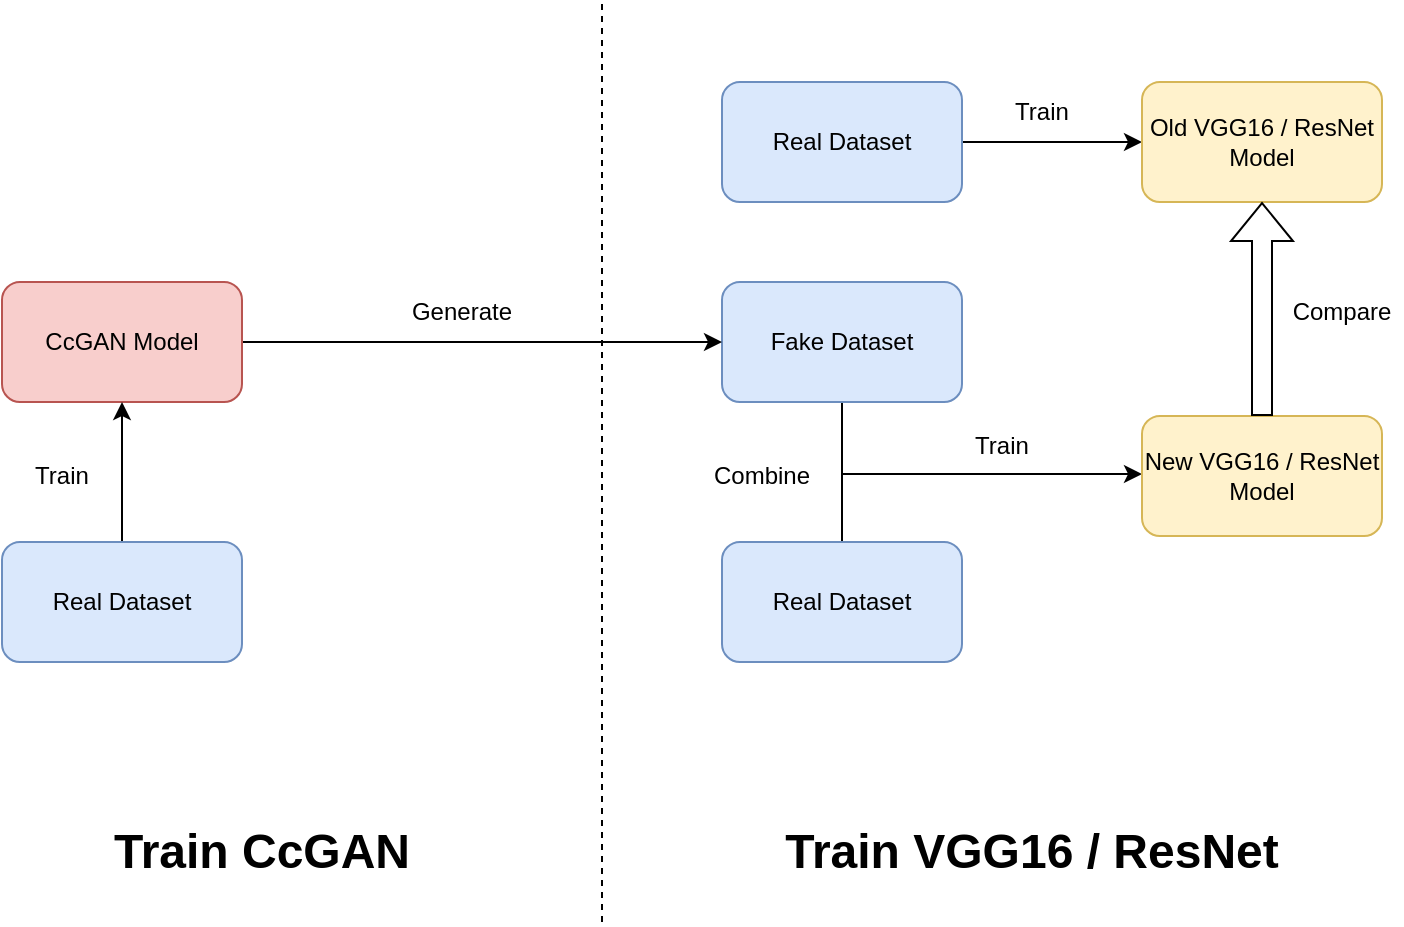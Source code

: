 <mxfile version="27.0.9">
  <diagram name="Page-1" id="ZQJ2DwQrpRJVQc3pqqor">
    <mxGraphModel dx="1027" dy="696" grid="1" gridSize="10" guides="1" tooltips="1" connect="1" arrows="1" fold="1" page="1" pageScale="1" pageWidth="1200" pageHeight="1920" math="0" shadow="0">
      <root>
        <mxCell id="0" />
        <mxCell id="1" parent="0" />
        <mxCell id="nx7sgeSeWj9flHu8ANc5-9" value="" style="edgeStyle=orthogonalEdgeStyle;rounded=0;orthogonalLoop=1;jettySize=auto;html=1;" edge="1" parent="1" source="nx7sgeSeWj9flHu8ANc5-5" target="nx7sgeSeWj9flHu8ANc5-8">
          <mxGeometry relative="1" as="geometry" />
        </mxCell>
        <mxCell id="nx7sgeSeWj9flHu8ANc5-5" value="Real Dataset" style="rounded=1;whiteSpace=wrap;html=1;fillColor=#dae8fc;strokeColor=#6c8ebf;" vertex="1" parent="1">
          <mxGeometry x="370" y="50" width="120" height="60" as="geometry" />
        </mxCell>
        <mxCell id="nx7sgeSeWj9flHu8ANc5-14" value="" style="edgeStyle=orthogonalEdgeStyle;rounded=0;orthogonalLoop=1;jettySize=auto;html=1;endArrow=none;startFill=0;" edge="1" parent="1" source="nx7sgeSeWj9flHu8ANc5-6" target="nx7sgeSeWj9flHu8ANc5-13">
          <mxGeometry relative="1" as="geometry" />
        </mxCell>
        <mxCell id="nx7sgeSeWj9flHu8ANc5-6" value="Fake Dataset" style="rounded=1;whiteSpace=wrap;html=1;fillColor=#dae8fc;strokeColor=#6c8ebf;" vertex="1" parent="1">
          <mxGeometry x="370" y="150" width="120" height="60" as="geometry" />
        </mxCell>
        <mxCell id="nx7sgeSeWj9flHu8ANc5-15" value="" style="edgeStyle=orthogonalEdgeStyle;rounded=0;orthogonalLoop=1;jettySize=auto;html=1;entryX=0;entryY=0.5;entryDx=0;entryDy=0;" edge="1" parent="1">
          <mxGeometry relative="1" as="geometry">
            <mxPoint x="430" y="246" as="sourcePoint" />
            <mxPoint x="580" y="246.0" as="targetPoint" />
          </mxGeometry>
        </mxCell>
        <mxCell id="nx7sgeSeWj9flHu8ANc5-7" value="New VGG16 / ResNet Model" style="rounded=1;whiteSpace=wrap;html=1;fillColor=#fff2cc;strokeColor=#d6b656;" vertex="1" parent="1">
          <mxGeometry x="580" y="217" width="120" height="60" as="geometry" />
        </mxCell>
        <mxCell id="nx7sgeSeWj9flHu8ANc5-8" value="Old&amp;nbsp;&lt;span style=&quot;background-color: transparent; color: light-dark(rgb(0, 0, 0), rgb(255, 255, 255));&quot;&gt;VGG16 / ResNet Model&lt;/span&gt;" style="rounded=1;whiteSpace=wrap;html=1;fillColor=#fff2cc;strokeColor=#d6b656;" vertex="1" parent="1">
          <mxGeometry x="580" y="50" width="120" height="60" as="geometry" />
        </mxCell>
        <mxCell id="nx7sgeSeWj9flHu8ANc5-13" value="Real Dataset" style="rounded=1;whiteSpace=wrap;html=1;fillColor=#dae8fc;strokeColor=#6c8ebf;" vertex="1" parent="1">
          <mxGeometry x="370" y="280" width="120" height="60" as="geometry" />
        </mxCell>
        <mxCell id="nx7sgeSeWj9flHu8ANc5-17" style="edgeStyle=orthogonalEdgeStyle;rounded=0;orthogonalLoop=1;jettySize=auto;html=1;entryX=0;entryY=0.5;entryDx=0;entryDy=0;" edge="1" parent="1" source="nx7sgeSeWj9flHu8ANc5-16" target="nx7sgeSeWj9flHu8ANc5-6">
          <mxGeometry relative="1" as="geometry" />
        </mxCell>
        <mxCell id="nx7sgeSeWj9flHu8ANc5-16" value="CcGAN Model" style="rounded=1;whiteSpace=wrap;html=1;fillColor=#f8cecc;strokeColor=#b85450;" vertex="1" parent="1">
          <mxGeometry x="10" y="150" width="120" height="60" as="geometry" />
        </mxCell>
        <mxCell id="nx7sgeSeWj9flHu8ANc5-21" style="edgeStyle=orthogonalEdgeStyle;rounded=0;orthogonalLoop=1;jettySize=auto;html=1;entryX=0.5;entryY=1;entryDx=0;entryDy=0;" edge="1" parent="1" source="nx7sgeSeWj9flHu8ANc5-20" target="nx7sgeSeWj9flHu8ANc5-16">
          <mxGeometry relative="1" as="geometry" />
        </mxCell>
        <mxCell id="nx7sgeSeWj9flHu8ANc5-20" value="Real Dataset" style="rounded=1;whiteSpace=wrap;html=1;fillColor=#dae8fc;strokeColor=#6c8ebf;" vertex="1" parent="1">
          <mxGeometry x="10" y="280" width="120" height="60" as="geometry" />
        </mxCell>
        <mxCell id="nx7sgeSeWj9flHu8ANc5-22" value="Train" style="text;html=1;align=center;verticalAlign=middle;whiteSpace=wrap;rounded=0;" vertex="1" parent="1">
          <mxGeometry x="10" y="232" width="60" height="30" as="geometry" />
        </mxCell>
        <mxCell id="nx7sgeSeWj9flHu8ANc5-23" value="Combine" style="text;html=1;align=center;verticalAlign=middle;whiteSpace=wrap;rounded=0;" vertex="1" parent="1">
          <mxGeometry x="360" y="232" width="60" height="30" as="geometry" />
        </mxCell>
        <mxCell id="nx7sgeSeWj9flHu8ANc5-24" value="Train" style="text;html=1;align=center;verticalAlign=middle;whiteSpace=wrap;rounded=0;" vertex="1" parent="1">
          <mxGeometry x="480" y="217" width="60" height="30" as="geometry" />
        </mxCell>
        <mxCell id="nx7sgeSeWj9flHu8ANc5-25" value="" style="shape=flexArrow;endArrow=classic;html=1;rounded=0;entryX=0.5;entryY=1;entryDx=0;entryDy=0;exitX=0.5;exitY=0;exitDx=0;exitDy=0;" edge="1" parent="1" source="nx7sgeSeWj9flHu8ANc5-7" target="nx7sgeSeWj9flHu8ANc5-8">
          <mxGeometry width="50" height="50" relative="1" as="geometry">
            <mxPoint x="639.62" y="190" as="sourcePoint" />
            <mxPoint x="639.62" y="130" as="targetPoint" />
          </mxGeometry>
        </mxCell>
        <mxCell id="nx7sgeSeWj9flHu8ANc5-26" value="Compare" style="text;html=1;align=center;verticalAlign=middle;whiteSpace=wrap;rounded=0;" vertex="1" parent="1">
          <mxGeometry x="650" y="150" width="60" height="30" as="geometry" />
        </mxCell>
        <mxCell id="nx7sgeSeWj9flHu8ANc5-27" value="Generate" style="text;html=1;align=center;verticalAlign=middle;whiteSpace=wrap;rounded=0;" vertex="1" parent="1">
          <mxGeometry x="210" y="150" width="60" height="30" as="geometry" />
        </mxCell>
        <mxCell id="nx7sgeSeWj9flHu8ANc5-28" value="Train" style="text;html=1;align=center;verticalAlign=middle;whiteSpace=wrap;rounded=0;" vertex="1" parent="1">
          <mxGeometry x="500" y="50" width="60" height="30" as="geometry" />
        </mxCell>
        <mxCell id="nx7sgeSeWj9flHu8ANc5-31" value="" style="endArrow=none;dashed=1;html=1;rounded=0;" edge="1" parent="1">
          <mxGeometry width="50" height="50" relative="1" as="geometry">
            <mxPoint x="310" y="470" as="sourcePoint" />
            <mxPoint x="310" y="10" as="targetPoint" />
          </mxGeometry>
        </mxCell>
        <mxCell id="nx7sgeSeWj9flHu8ANc5-32" value="&lt;h1&gt;Train CcGAN&lt;/h1&gt;" style="text;html=1;align=center;verticalAlign=middle;whiteSpace=wrap;rounded=0;" vertex="1" parent="1">
          <mxGeometry x="60" y="420" width="160" height="30" as="geometry" />
        </mxCell>
        <mxCell id="nx7sgeSeWj9flHu8ANc5-33" value="&lt;h1&gt;Train VGG16 / ResNet&lt;/h1&gt;" style="text;html=1;align=center;verticalAlign=middle;whiteSpace=wrap;rounded=0;" vertex="1" parent="1">
          <mxGeometry x="400" y="420" width="250" height="30" as="geometry" />
        </mxCell>
      </root>
    </mxGraphModel>
  </diagram>
</mxfile>
